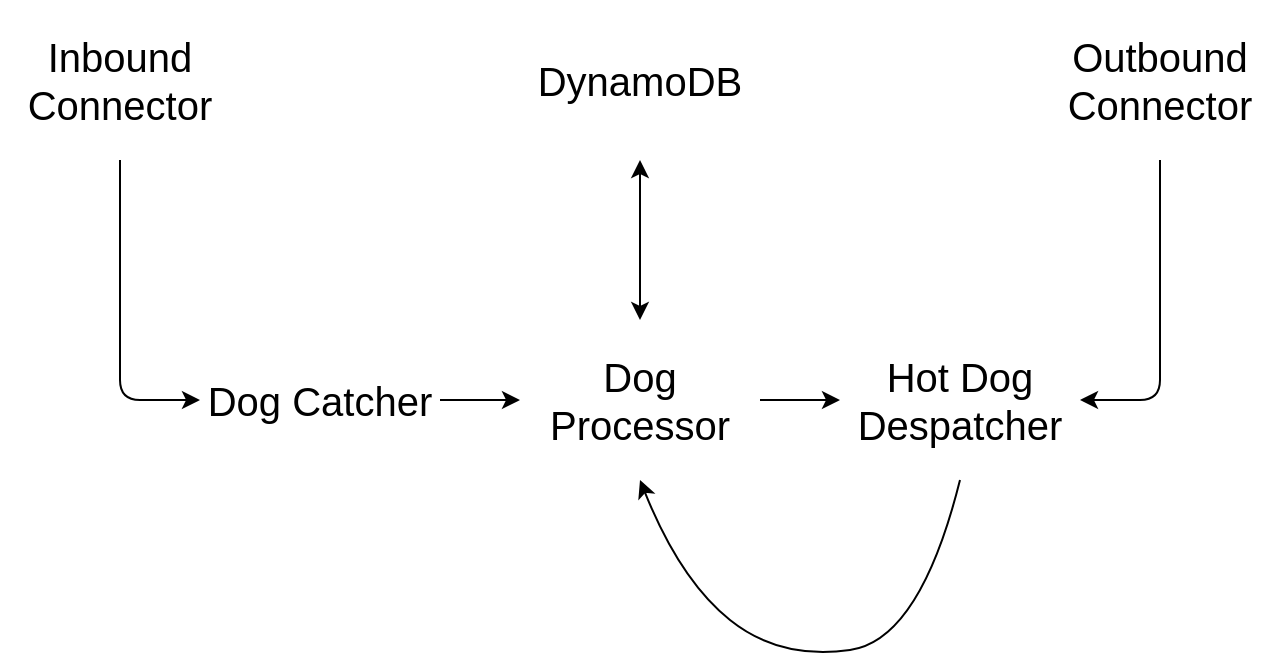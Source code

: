 <mxfile version="14.8.2" type="device"><diagram id="VuV-JaECof71o5PuY2u9" name="Page-1"><mxGraphModel dx="1020" dy="748" grid="1" gridSize="10" guides="1" tooltips="1" connect="1" arrows="1" fold="1" page="1" pageScale="1" pageWidth="827" pageHeight="1169" math="0" shadow="0"><root><mxCell id="0"/><mxCell id="1" parent="0"/><mxCell id="b-NP8LYzxbxBw6FYO3QC-1" value="" style="endArrow=classic;html=1;" edge="1" parent="1"><mxGeometry width="50" height="50" relative="1" as="geometry"><mxPoint x="120" y="120" as="sourcePoint"/><mxPoint x="160" y="240" as="targetPoint"/><Array as="points"><mxPoint x="120" y="240"/></Array></mxGeometry></mxCell><mxCell id="b-NP8LYzxbxBw6FYO3QC-2" value="&lt;font style=&quot;font-size: 20px&quot;&gt;Dog Catcher&lt;/font&gt;" style="text;html=1;strokeColor=none;fillColor=none;align=center;verticalAlign=middle;whiteSpace=wrap;rounded=0;" vertex="1" parent="1"><mxGeometry x="160" y="200" width="120" height="80" as="geometry"/></mxCell><mxCell id="b-NP8LYzxbxBw6FYO3QC-3" value="&lt;font style=&quot;font-size: 20px&quot;&gt;Inbound Connector&lt;/font&gt;" style="text;html=1;strokeColor=none;fillColor=none;align=center;verticalAlign=middle;whiteSpace=wrap;rounded=0;" vertex="1" parent="1"><mxGeometry x="60" y="40" width="120" height="80" as="geometry"/></mxCell><mxCell id="b-NP8LYzxbxBw6FYO3QC-4" value="" style="endArrow=classic;html=1;exitX=1;exitY=0.5;exitDx=0;exitDy=0;" edge="1" parent="1" source="b-NP8LYzxbxBw6FYO3QC-2"><mxGeometry width="50" height="50" relative="1" as="geometry"><mxPoint x="390" y="380" as="sourcePoint"/><mxPoint x="320" y="240" as="targetPoint"/></mxGeometry></mxCell><mxCell id="b-NP8LYzxbxBw6FYO3QC-5" value="&lt;font style=&quot;font-size: 20px&quot;&gt;Dog Processor&lt;/font&gt;" style="text;html=1;strokeColor=none;fillColor=none;align=center;verticalAlign=middle;whiteSpace=wrap;rounded=0;" vertex="1" parent="1"><mxGeometry x="320" y="200" width="120" height="80" as="geometry"/></mxCell><mxCell id="b-NP8LYzxbxBw6FYO3QC-6" value="" style="endArrow=classic;startArrow=classic;html=1;entryX=0.5;entryY=0;entryDx=0;entryDy=0;" edge="1" parent="1" target="b-NP8LYzxbxBw6FYO3QC-5"><mxGeometry width="50" height="50" relative="1" as="geometry"><mxPoint x="380" y="120" as="sourcePoint"/><mxPoint x="440" y="320" as="targetPoint"/></mxGeometry></mxCell><mxCell id="b-NP8LYzxbxBw6FYO3QC-7" value="&lt;font style=&quot;font-size: 20px&quot;&gt;DynamoDB&lt;/font&gt;" style="text;html=1;strokeColor=none;fillColor=none;align=center;verticalAlign=middle;whiteSpace=wrap;rounded=0;" vertex="1" parent="1"><mxGeometry x="320" y="40" width="120" height="80" as="geometry"/></mxCell><mxCell id="b-NP8LYzxbxBw6FYO3QC-8" value="" style="endArrow=classic;html=1;exitX=1;exitY=0.5;exitDx=0;exitDy=0;" edge="1" parent="1" source="b-NP8LYzxbxBw6FYO3QC-5"><mxGeometry width="50" height="50" relative="1" as="geometry"><mxPoint x="290" y="250" as="sourcePoint"/><mxPoint x="480" y="240" as="targetPoint"/></mxGeometry></mxCell><mxCell id="b-NP8LYzxbxBw6FYO3QC-9" value="&lt;font style=&quot;font-size: 20px&quot;&gt;Hot Dog Despatcher&lt;/font&gt;" style="text;html=1;strokeColor=none;fillColor=none;align=center;verticalAlign=middle;whiteSpace=wrap;rounded=0;" vertex="1" parent="1"><mxGeometry x="480" y="200" width="120" height="80" as="geometry"/></mxCell><mxCell id="b-NP8LYzxbxBw6FYO3QC-10" value="" style="endArrow=classic;html=1;" edge="1" parent="1"><mxGeometry width="50" height="50" relative="1" as="geometry"><mxPoint x="640" y="120" as="sourcePoint"/><mxPoint x="600" y="240" as="targetPoint"/><Array as="points"><mxPoint x="640" y="240"/></Array></mxGeometry></mxCell><mxCell id="b-NP8LYzxbxBw6FYO3QC-11" value="&lt;font style=&quot;font-size: 20px&quot;&gt;Outbound&lt;br&gt;Connector&lt;br&gt;&lt;/font&gt;" style="text;html=1;strokeColor=none;fillColor=none;align=center;verticalAlign=middle;whiteSpace=wrap;rounded=0;" vertex="1" parent="1"><mxGeometry x="580" y="40" width="120" height="80" as="geometry"/></mxCell><mxCell id="b-NP8LYzxbxBw6FYO3QC-12" value="" style="curved=1;endArrow=classic;html=1;exitX=0.5;exitY=1;exitDx=0;exitDy=0;entryX=0.5;entryY=1;entryDx=0;entryDy=0;" edge="1" parent="1" source="b-NP8LYzxbxBw6FYO3QC-9" target="b-NP8LYzxbxBw6FYO3QC-5"><mxGeometry width="50" height="50" relative="1" as="geometry"><mxPoint x="390" y="380" as="sourcePoint"/><mxPoint x="440" y="330" as="targetPoint"/><Array as="points"><mxPoint x="520" y="360"/><mxPoint x="450" y="370"/><mxPoint x="400" y="330"/></Array></mxGeometry></mxCell></root></mxGraphModel></diagram></mxfile>